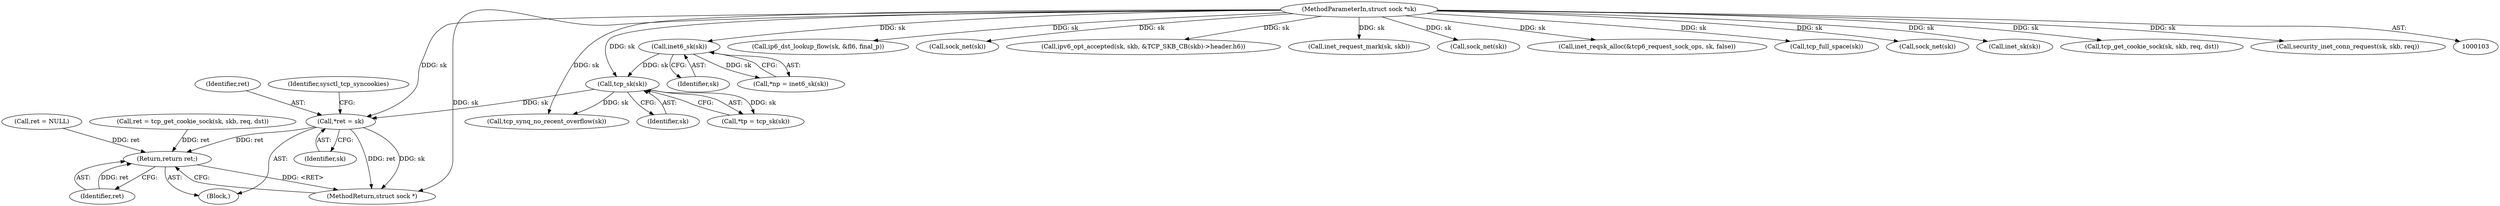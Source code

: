 digraph "0_linux_45f6fad84cc305103b28d73482b344d7f5b76f39_14@pointer" {
"1000135" [label="(Call,*ret = sk)"];
"1000118" [label="(Call,tcp_sk(sk))"];
"1000113" [label="(Call,inet6_sk(sk))"];
"1000104" [label="(MethodParameterIn,struct sock *sk)"];
"1000554" [label="(Return,return ret;)"];
"1000497" [label="(Call,ip6_dst_lookup_flow(sk, &fl6, final_p))"];
"1000135" [label="(Call,*ret = sk)"];
"1000119" [label="(Identifier,sk)"];
"1000543" [label="(Call,sock_net(sk))"];
"1000198" [label="(Call,ret = NULL)"];
"1000104" [label="(MethodParameterIn,struct sock *sk)"];
"1000269" [label="(Call,ipv6_opt_accepted(sk, skb, &TCP_SKB_CB(skb)->header.h6))"];
"1000351" [label="(Call,inet_request_mark(sk, skb))"];
"1000116" [label="(Call,*tp = tcp_sk(sk))"];
"1000156" [label="(Call,tcp_synq_no_recent_overflow(sk))"];
"1000111" [label="(Call,*np = inet6_sk(sk))"];
"1000546" [label="(Call,ret = tcp_get_cookie_sock(sk, skb, req, dst))"];
"1000554" [label="(Return,return ret;)"];
"1000177" [label="(Call,sock_net(sk))"];
"1000203" [label="(Call,inet_reqsk_alloc(&tcp6_request_sock_ops, sk, false))"];
"1000136" [label="(Identifier,ret)"];
"1000555" [label="(Identifier,ret)"];
"1000510" [label="(Call,tcp_full_space(sk))"];
"1000172" [label="(Call,sock_net(sk))"];
"1000113" [label="(Call,inet6_sk(sk))"];
"1000487" [label="(Call,inet_sk(sk))"];
"1000114" [label="(Identifier,sk)"];
"1000548" [label="(Call,tcp_get_cookie_sock(sk, skb, req, dst))"];
"1000145" [label="(Identifier,sysctl_tcp_syncookies)"];
"1000561" [label="(MethodReturn,struct sock *)"];
"1000137" [label="(Identifier,sk)"];
"1000106" [label="(Block,)"];
"1000118" [label="(Call,tcp_sk(sk))"];
"1000226" [label="(Call,security_inet_conn_request(sk, skb, req))"];
"1000135" -> "1000106"  [label="AST: "];
"1000135" -> "1000137"  [label="CFG: "];
"1000136" -> "1000135"  [label="AST: "];
"1000137" -> "1000135"  [label="AST: "];
"1000145" -> "1000135"  [label="CFG: "];
"1000135" -> "1000561"  [label="DDG: ret"];
"1000135" -> "1000561"  [label="DDG: sk"];
"1000118" -> "1000135"  [label="DDG: sk"];
"1000104" -> "1000135"  [label="DDG: sk"];
"1000135" -> "1000554"  [label="DDG: ret"];
"1000118" -> "1000116"  [label="AST: "];
"1000118" -> "1000119"  [label="CFG: "];
"1000119" -> "1000118"  [label="AST: "];
"1000116" -> "1000118"  [label="CFG: "];
"1000118" -> "1000116"  [label="DDG: sk"];
"1000113" -> "1000118"  [label="DDG: sk"];
"1000104" -> "1000118"  [label="DDG: sk"];
"1000118" -> "1000156"  [label="DDG: sk"];
"1000113" -> "1000111"  [label="AST: "];
"1000113" -> "1000114"  [label="CFG: "];
"1000114" -> "1000113"  [label="AST: "];
"1000111" -> "1000113"  [label="CFG: "];
"1000113" -> "1000111"  [label="DDG: sk"];
"1000104" -> "1000113"  [label="DDG: sk"];
"1000104" -> "1000103"  [label="AST: "];
"1000104" -> "1000561"  [label="DDG: sk"];
"1000104" -> "1000156"  [label="DDG: sk"];
"1000104" -> "1000172"  [label="DDG: sk"];
"1000104" -> "1000177"  [label="DDG: sk"];
"1000104" -> "1000203"  [label="DDG: sk"];
"1000104" -> "1000226"  [label="DDG: sk"];
"1000104" -> "1000269"  [label="DDG: sk"];
"1000104" -> "1000351"  [label="DDG: sk"];
"1000104" -> "1000487"  [label="DDG: sk"];
"1000104" -> "1000497"  [label="DDG: sk"];
"1000104" -> "1000510"  [label="DDG: sk"];
"1000104" -> "1000543"  [label="DDG: sk"];
"1000104" -> "1000548"  [label="DDG: sk"];
"1000554" -> "1000106"  [label="AST: "];
"1000554" -> "1000555"  [label="CFG: "];
"1000555" -> "1000554"  [label="AST: "];
"1000561" -> "1000554"  [label="CFG: "];
"1000554" -> "1000561"  [label="DDG: <RET>"];
"1000555" -> "1000554"  [label="DDG: ret"];
"1000198" -> "1000554"  [label="DDG: ret"];
"1000546" -> "1000554"  [label="DDG: ret"];
}
